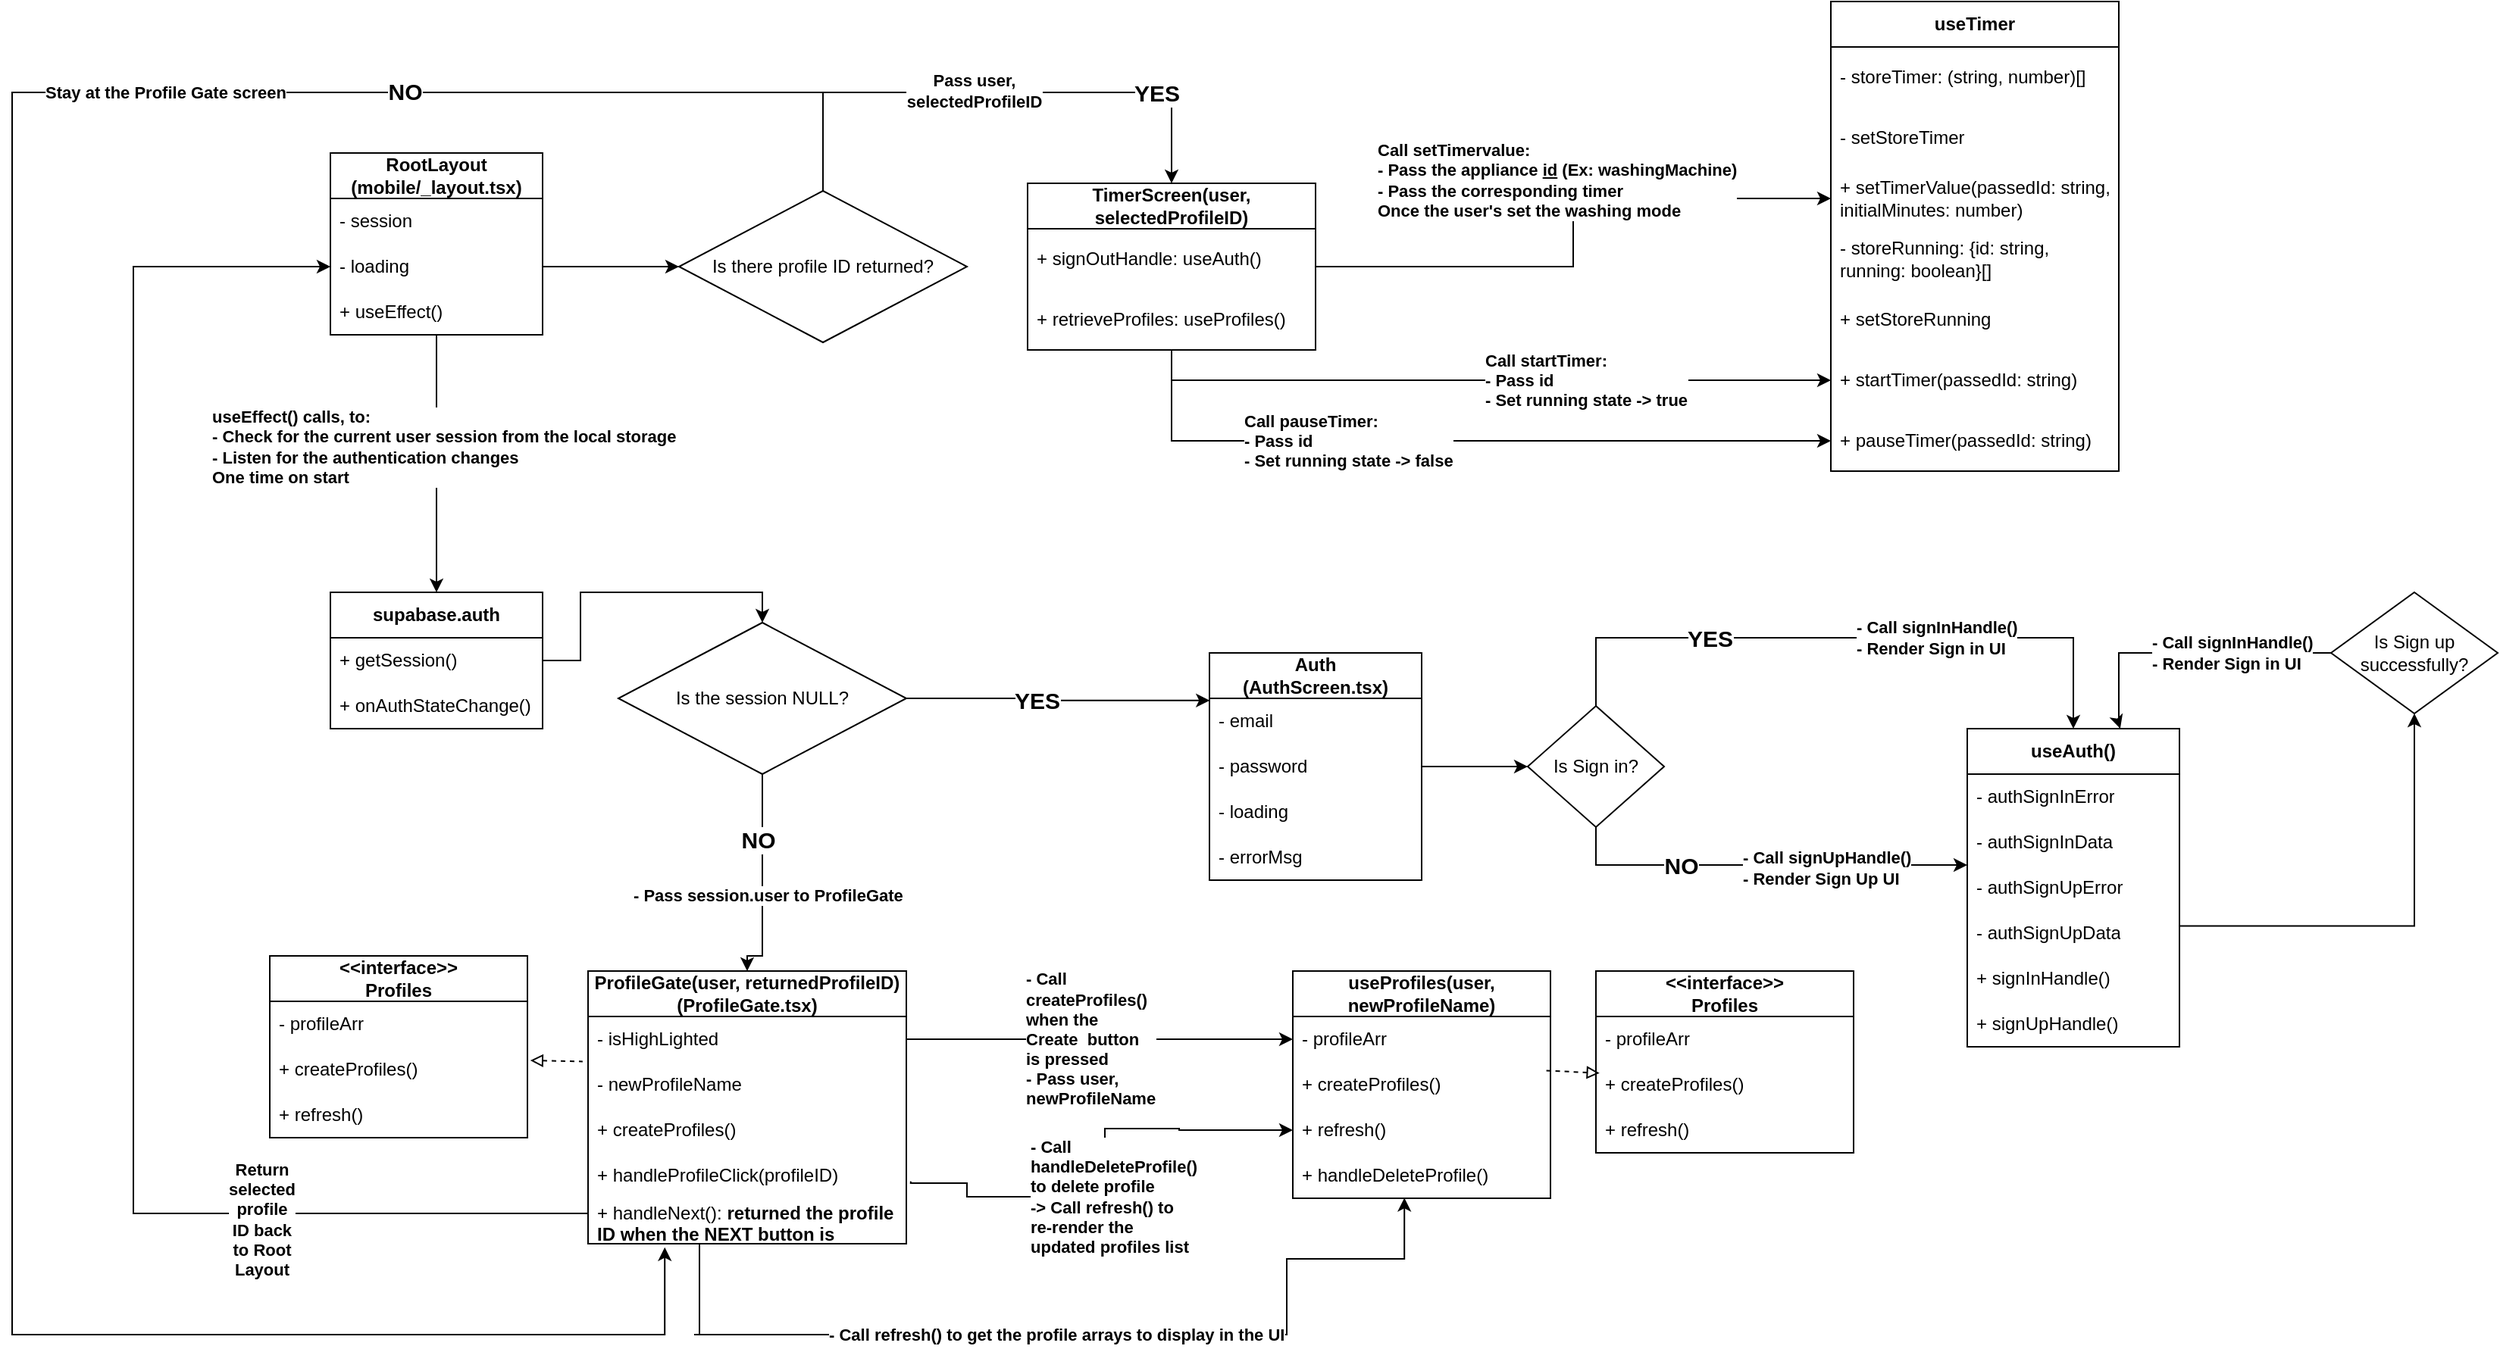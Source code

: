 <mxfile version="28.1.2" pages="2">
  <diagram name="UML Class Diagram" id="nFiH9V4HMwu1DOd0Ung1">
    <mxGraphModel dx="946" dy="662" grid="1" gridSize="10" guides="1" tooltips="1" connect="1" arrows="1" fold="1" page="1" pageScale="1" pageWidth="850" pageHeight="1100" math="0" shadow="0">
      <root>
        <mxCell id="0" />
        <mxCell id="1" parent="0" />
        <mxCell id="eudkxECieCfS1o3uUdhF-7" style="edgeStyle=orthogonalEdgeStyle;rounded=0;orthogonalLoop=1;jettySize=auto;html=1;" parent="1" source="5kL66GatBy4QELhhgdsX-1" target="eudkxECieCfS1o3uUdhF-3" edge="1">
          <mxGeometry relative="1" as="geometry" />
        </mxCell>
        <mxCell id="eudkxECieCfS1o3uUdhF-8" value="&lt;b&gt;useEffect() calls, to:&lt;/b&gt;&lt;div&gt;&lt;b&gt;- Check for the current user session from the local storage&lt;/b&gt;&lt;/div&gt;&lt;div&gt;&lt;b&gt;- Listen for the authentication changes&lt;/b&gt;&lt;/div&gt;&lt;div&gt;&lt;b&gt;One time on start&lt;/b&gt;&lt;/div&gt;" style="edgeLabel;html=1;align=left;verticalAlign=middle;resizable=0;points=[];" parent="eudkxECieCfS1o3uUdhF-7" vertex="1" connectable="0">
          <mxGeometry x="-0.126" y="-2" relative="1" as="geometry">
            <mxPoint x="-148" y="-1" as="offset" />
          </mxGeometry>
        </mxCell>
        <mxCell id="5kL66GatBy4QELhhgdsX-1" value="RootLayout&lt;div&gt;(mobile/_layout.tsx)&lt;/div&gt;" style="swimlane;fontStyle=1;childLayout=stackLayout;horizontal=1;startSize=30;horizontalStack=0;resizeParent=1;resizeParentMax=0;resizeLast=0;collapsible=1;marginBottom=0;whiteSpace=wrap;html=1;" parent="1" vertex="1">
          <mxGeometry x="270" y="160" width="140" height="120" as="geometry" />
        </mxCell>
        <mxCell id="5kL66GatBy4QELhhgdsX-2" value="- session" style="text;strokeColor=none;fillColor=none;align=left;verticalAlign=middle;spacingLeft=4;spacingRight=4;overflow=hidden;points=[[0,0.5],[1,0.5]];portConstraint=eastwest;rotatable=0;whiteSpace=wrap;html=1;" parent="5kL66GatBy4QELhhgdsX-1" vertex="1">
          <mxGeometry y="30" width="140" height="30" as="geometry" />
        </mxCell>
        <mxCell id="ZPwgUJczgAXjRSvhkvsr-1" value="- loading" style="text;strokeColor=none;fillColor=none;align=left;verticalAlign=middle;spacingLeft=4;spacingRight=4;overflow=hidden;points=[[0,0.5],[1,0.5]];portConstraint=eastwest;rotatable=0;whiteSpace=wrap;html=1;" parent="5kL66GatBy4QELhhgdsX-1" vertex="1">
          <mxGeometry y="60" width="140" height="30" as="geometry" />
        </mxCell>
        <mxCell id="eudkxECieCfS1o3uUdhF-9" value="+ useEffect()" style="text;strokeColor=none;fillColor=none;align=left;verticalAlign=middle;spacingLeft=4;spacingRight=4;overflow=hidden;points=[[0,0.5],[1,0.5]];portConstraint=eastwest;rotatable=0;whiteSpace=wrap;html=1;" parent="5kL66GatBy4QELhhgdsX-1" vertex="1">
          <mxGeometry y="90" width="140" height="30" as="geometry" />
        </mxCell>
        <mxCell id="ZPwgUJczgAXjRSvhkvsr-6" value="Auth&lt;div&gt;(AuthScreen.tsx)&lt;/div&gt;" style="swimlane;fontStyle=1;childLayout=stackLayout;horizontal=1;startSize=30;horizontalStack=0;resizeParent=1;resizeParentMax=0;resizeLast=0;collapsible=1;marginBottom=0;whiteSpace=wrap;html=1;" parent="1" vertex="1">
          <mxGeometry x="850" y="490" width="140" height="150" as="geometry" />
        </mxCell>
        <mxCell id="ZPwgUJczgAXjRSvhkvsr-7" value="- email" style="text;strokeColor=none;fillColor=none;align=left;verticalAlign=middle;spacingLeft=4;spacingRight=4;overflow=hidden;points=[[0,0.5],[1,0.5]];portConstraint=eastwest;rotatable=0;whiteSpace=wrap;html=1;" parent="ZPwgUJczgAXjRSvhkvsr-6" vertex="1">
          <mxGeometry y="30" width="140" height="30" as="geometry" />
        </mxCell>
        <mxCell id="ZPwgUJczgAXjRSvhkvsr-8" value="- password" style="text;strokeColor=none;fillColor=none;align=left;verticalAlign=middle;spacingLeft=4;spacingRight=4;overflow=hidden;points=[[0,0.5],[1,0.5]];portConstraint=eastwest;rotatable=0;whiteSpace=wrap;html=1;" parent="ZPwgUJczgAXjRSvhkvsr-6" vertex="1">
          <mxGeometry y="60" width="140" height="30" as="geometry" />
        </mxCell>
        <mxCell id="ZPwgUJczgAXjRSvhkvsr-9" value="- loading" style="text;strokeColor=none;fillColor=none;align=left;verticalAlign=middle;spacingLeft=4;spacingRight=4;overflow=hidden;points=[[0,0.5],[1,0.5]];portConstraint=eastwest;rotatable=0;whiteSpace=wrap;html=1;" parent="ZPwgUJczgAXjRSvhkvsr-6" vertex="1">
          <mxGeometry y="90" width="140" height="30" as="geometry" />
        </mxCell>
        <mxCell id="ZPwgUJczgAXjRSvhkvsr-13" value="- errorMsg" style="text;strokeColor=none;fillColor=none;align=left;verticalAlign=middle;spacingLeft=4;spacingRight=4;overflow=hidden;points=[[0,0.5],[1,0.5]];portConstraint=eastwest;rotatable=0;whiteSpace=wrap;html=1;" parent="ZPwgUJczgAXjRSvhkvsr-6" vertex="1">
          <mxGeometry y="120" width="140" height="30" as="geometry" />
        </mxCell>
        <mxCell id="eudkxECieCfS1o3uUdhF-11" style="edgeStyle=orthogonalEdgeStyle;rounded=0;orthogonalLoop=1;jettySize=auto;html=1;entryX=0.5;entryY=0;entryDx=0;entryDy=0;" parent="1" source="eudkxECieCfS1o3uUdhF-3" target="eudkxECieCfS1o3uUdhF-10" edge="1">
          <mxGeometry relative="1" as="geometry" />
        </mxCell>
        <mxCell id="eudkxECieCfS1o3uUdhF-3" value="supabase.auth" style="swimlane;fontStyle=1;childLayout=stackLayout;horizontal=1;startSize=30;horizontalStack=0;resizeParent=1;resizeParentMax=0;resizeLast=0;collapsible=1;marginBottom=0;whiteSpace=wrap;html=1;" parent="1" vertex="1">
          <mxGeometry x="270" y="450" width="140" height="90" as="geometry" />
        </mxCell>
        <mxCell id="eudkxECieCfS1o3uUdhF-4" value="+ getSession()" style="text;strokeColor=none;fillColor=none;align=left;verticalAlign=middle;spacingLeft=4;spacingRight=4;overflow=hidden;points=[[0,0.5],[1,0.5]];portConstraint=eastwest;rotatable=0;whiteSpace=wrap;html=1;" parent="eudkxECieCfS1o3uUdhF-3" vertex="1">
          <mxGeometry y="30" width="140" height="30" as="geometry" />
        </mxCell>
        <mxCell id="eudkxECieCfS1o3uUdhF-5" value="+ onAuthStateChange()" style="text;strokeColor=none;fillColor=none;align=left;verticalAlign=middle;spacingLeft=4;spacingRight=4;overflow=hidden;points=[[0,0.5],[1,0.5]];portConstraint=eastwest;rotatable=0;whiteSpace=wrap;html=1;" parent="eudkxECieCfS1o3uUdhF-3" vertex="1">
          <mxGeometry y="60" width="140" height="30" as="geometry" />
        </mxCell>
        <mxCell id="eudkxECieCfS1o3uUdhF-14" style="edgeStyle=orthogonalEdgeStyle;rounded=0;orthogonalLoop=1;jettySize=auto;html=1;entryX=0.5;entryY=0;entryDx=0;entryDy=0;" parent="1" source="eudkxECieCfS1o3uUdhF-10" target="eudkxECieCfS1o3uUdhF-45" edge="1">
          <mxGeometry relative="1" as="geometry">
            <mxPoint x="557.5" y="670" as="targetPoint" />
            <Array as="points">
              <mxPoint x="555" y="690" />
            </Array>
          </mxGeometry>
        </mxCell>
        <mxCell id="eudkxECieCfS1o3uUdhF-15" value="NO" style="edgeLabel;html=1;align=center;verticalAlign=middle;resizable=0;points=[];fontStyle=1;fontSize=15;" parent="eudkxECieCfS1o3uUdhF-14" vertex="1" connectable="0">
          <mxGeometry x="0.109" y="-5" relative="1" as="geometry">
            <mxPoint x="2" y="-35" as="offset" />
          </mxGeometry>
        </mxCell>
        <mxCell id="eudkxECieCfS1o3uUdhF-44" value="- Pass session.user to ProfileGate" style="edgeLabel;html=1;align=left;verticalAlign=middle;resizable=0;points=[];fontStyle=1" parent="eudkxECieCfS1o3uUdhF-14" vertex="1" connectable="0">
          <mxGeometry x="0.289" y="-1" relative="1" as="geometry">
            <mxPoint x="-86" y="-10" as="offset" />
          </mxGeometry>
        </mxCell>
        <mxCell id="eudkxECieCfS1o3uUdhF-10" value="Is the session NULL?" style="rhombus;whiteSpace=wrap;html=1;" parent="1" vertex="1">
          <mxGeometry x="460" y="470" width="190" height="100" as="geometry" />
        </mxCell>
        <mxCell id="eudkxECieCfS1o3uUdhF-12" style="edgeStyle=orthogonalEdgeStyle;rounded=0;orthogonalLoop=1;jettySize=auto;html=1;entryX=0.001;entryY=0.047;entryDx=0;entryDy=0;entryPerimeter=0;" parent="1" source="eudkxECieCfS1o3uUdhF-10" target="ZPwgUJczgAXjRSvhkvsr-7" edge="1">
          <mxGeometry relative="1" as="geometry">
            <Array as="points">
              <mxPoint x="750" y="520" />
              <mxPoint x="750" y="521" />
            </Array>
          </mxGeometry>
        </mxCell>
        <mxCell id="eudkxECieCfS1o3uUdhF-13" value="YES" style="edgeLabel;html=1;align=center;verticalAlign=middle;resizable=0;points=[];fontStyle=1;fontSize=15;" parent="eudkxECieCfS1o3uUdhF-12" vertex="1" connectable="0">
          <mxGeometry x="-0.149" y="-1" relative="1" as="geometry">
            <mxPoint as="offset" />
          </mxGeometry>
        </mxCell>
        <mxCell id="eudkxECieCfS1o3uUdhF-22" value="useAuth()" style="swimlane;fontStyle=1;childLayout=stackLayout;horizontal=1;startSize=30;horizontalStack=0;resizeParent=1;resizeParentMax=0;resizeLast=0;collapsible=1;marginBottom=0;whiteSpace=wrap;html=1;" parent="1" vertex="1">
          <mxGeometry x="1350" y="540" width="140" height="210" as="geometry" />
        </mxCell>
        <mxCell id="eudkxECieCfS1o3uUdhF-23" value="- authSignInError" style="text;strokeColor=none;fillColor=none;align=left;verticalAlign=middle;spacingLeft=4;spacingRight=4;overflow=hidden;points=[[0,0.5],[1,0.5]];portConstraint=eastwest;rotatable=0;whiteSpace=wrap;html=1;" parent="eudkxECieCfS1o3uUdhF-22" vertex="1">
          <mxGeometry y="30" width="140" height="30" as="geometry" />
        </mxCell>
        <mxCell id="eudkxECieCfS1o3uUdhF-24" value="- authSignInData" style="text;strokeColor=none;fillColor=none;align=left;verticalAlign=middle;spacingLeft=4;spacingRight=4;overflow=hidden;points=[[0,0.5],[1,0.5]];portConstraint=eastwest;rotatable=0;whiteSpace=wrap;html=1;" parent="eudkxECieCfS1o3uUdhF-22" vertex="1">
          <mxGeometry y="60" width="140" height="30" as="geometry" />
        </mxCell>
        <mxCell id="eudkxECieCfS1o3uUdhF-26" value="- authSignUpError" style="text;strokeColor=none;fillColor=none;align=left;verticalAlign=middle;spacingLeft=4;spacingRight=4;overflow=hidden;points=[[0,0.5],[1,0.5]];portConstraint=eastwest;rotatable=0;whiteSpace=wrap;html=1;" parent="eudkxECieCfS1o3uUdhF-22" vertex="1">
          <mxGeometry y="90" width="140" height="30" as="geometry" />
        </mxCell>
        <mxCell id="eudkxECieCfS1o3uUdhF-27" value="- authSignUpData" style="text;strokeColor=none;fillColor=none;align=left;verticalAlign=middle;spacingLeft=4;spacingRight=4;overflow=hidden;points=[[0,0.5],[1,0.5]];portConstraint=eastwest;rotatable=0;whiteSpace=wrap;html=1;" parent="eudkxECieCfS1o3uUdhF-22" vertex="1">
          <mxGeometry y="120" width="140" height="30" as="geometry" />
        </mxCell>
        <mxCell id="eudkxECieCfS1o3uUdhF-28" value="+ signInHandle()" style="text;strokeColor=none;fillColor=none;align=left;verticalAlign=middle;spacingLeft=4;spacingRight=4;overflow=hidden;points=[[0,0.5],[1,0.5]];portConstraint=eastwest;rotatable=0;whiteSpace=wrap;html=1;" parent="eudkxECieCfS1o3uUdhF-22" vertex="1">
          <mxGeometry y="150" width="140" height="30" as="geometry" />
        </mxCell>
        <mxCell id="eudkxECieCfS1o3uUdhF-29" value="+ signUpHandle()" style="text;strokeColor=none;fillColor=none;align=left;verticalAlign=middle;spacingLeft=4;spacingRight=4;overflow=hidden;points=[[0,0.5],[1,0.5]];portConstraint=eastwest;rotatable=0;whiteSpace=wrap;html=1;" parent="eudkxECieCfS1o3uUdhF-22" vertex="1">
          <mxGeometry y="180" width="140" height="30" as="geometry" />
        </mxCell>
        <mxCell id="eudkxECieCfS1o3uUdhF-32" style="edgeStyle=orthogonalEdgeStyle;rounded=0;orthogonalLoop=1;jettySize=auto;html=1;entryX=0.5;entryY=0;entryDx=0;entryDy=0;exitX=0.5;exitY=0;exitDx=0;exitDy=0;" parent="1" source="eudkxECieCfS1o3uUdhF-40" target="eudkxECieCfS1o3uUdhF-22" edge="1">
          <mxGeometry relative="1" as="geometry">
            <mxPoint x="1355" y="515" as="sourcePoint" />
            <Array as="points">
              <mxPoint x="1105" y="480" />
              <mxPoint x="1420" y="480" />
            </Array>
          </mxGeometry>
        </mxCell>
        <mxCell id="eudkxECieCfS1o3uUdhF-34" value="&lt;b&gt;&lt;font style=&quot;font-size: 15px;&quot;&gt;YES&lt;/font&gt;&lt;/b&gt;" style="edgeLabel;html=1;align=center;verticalAlign=middle;resizable=0;points=[];" parent="eudkxECieCfS1o3uUdhF-32" vertex="1" connectable="0">
          <mxGeometry x="-0.167" y="-4" relative="1" as="geometry">
            <mxPoint x="-55" y="-4" as="offset" />
          </mxGeometry>
        </mxCell>
        <mxCell id="eudkxECieCfS1o3uUdhF-38" value="&lt;b&gt;- Call signInHandle()&lt;/b&gt;&lt;div&gt;&lt;b&gt;- Render Sign in UI&lt;/b&gt;&lt;/div&gt;" style="edgeLabel;html=1;align=left;verticalAlign=middle;resizable=0;points=[];" parent="eudkxECieCfS1o3uUdhF-32" vertex="1" connectable="0">
          <mxGeometry x="0.61" y="3" relative="1" as="geometry">
            <mxPoint x="-123" y="3" as="offset" />
          </mxGeometry>
        </mxCell>
        <mxCell id="eudkxECieCfS1o3uUdhF-33" style="edgeStyle=orthogonalEdgeStyle;rounded=0;orthogonalLoop=1;jettySize=auto;html=1;exitX=0.5;exitY=1;exitDx=0;exitDy=0;" parent="1" source="eudkxECieCfS1o3uUdhF-40" edge="1">
          <mxGeometry relative="1" as="geometry">
            <mxPoint x="1355" y="615" as="sourcePoint" />
            <mxPoint x="1350" y="630" as="targetPoint" />
            <Array as="points">
              <mxPoint x="1105" y="630" />
              <mxPoint x="1350" y="630" />
            </Array>
          </mxGeometry>
        </mxCell>
        <mxCell id="eudkxECieCfS1o3uUdhF-37" value="NO" style="edgeLabel;html=1;align=center;verticalAlign=middle;resizable=0;points=[];fontSize=15;fontStyle=1" parent="eudkxECieCfS1o3uUdhF-33" vertex="1" connectable="0">
          <mxGeometry x="0.248" relative="1" as="geometry">
            <mxPoint x="-88" as="offset" />
          </mxGeometry>
        </mxCell>
        <mxCell id="eudkxECieCfS1o3uUdhF-41" value="- Call signUpHandle()&lt;div&gt;- Render Sign Up UI&lt;/div&gt;" style="edgeLabel;html=1;align=left;verticalAlign=middle;resizable=0;points=[];fontStyle=1" parent="eudkxECieCfS1o3uUdhF-33" vertex="1" connectable="0">
          <mxGeometry x="-0.015" y="-2" relative="1" as="geometry">
            <mxPoint x="-13" as="offset" />
          </mxGeometry>
        </mxCell>
        <mxCell id="eudkxECieCfS1o3uUdhF-31" style="edgeStyle=orthogonalEdgeStyle;rounded=0;orthogonalLoop=1;jettySize=auto;html=1;entryX=0;entryY=0.5;entryDx=0;entryDy=0;" parent="1" source="ZPwgUJczgAXjRSvhkvsr-8" target="eudkxECieCfS1o3uUdhF-40" edge="1">
          <mxGeometry relative="1" as="geometry">
            <mxPoint x="1060" y="565" as="targetPoint" />
          </mxGeometry>
        </mxCell>
        <mxCell id="eudkxECieCfS1o3uUdhF-40" value="Is Sign in?" style="rhombus;whiteSpace=wrap;html=1;" parent="1" vertex="1">
          <mxGeometry x="1060" y="525" width="90" height="80" as="geometry" />
        </mxCell>
        <mxCell id="wUyEcWMNaGtnZdbMQFyq-1" style="edgeStyle=orthogonalEdgeStyle;rounded=0;orthogonalLoop=1;jettySize=auto;html=1;entryX=0;entryY=0.5;entryDx=0;entryDy=0;" parent="1" source="eudkxECieCfS1o3uUdhF-45" target="ZPwgUJczgAXjRSvhkvsr-1" edge="1">
          <mxGeometry relative="1" as="geometry">
            <Array as="points">
              <mxPoint x="520" y="860" />
              <mxPoint x="140" y="860" />
              <mxPoint x="140" y="235" />
            </Array>
          </mxGeometry>
        </mxCell>
        <mxCell id="wUyEcWMNaGtnZdbMQFyq-2" value="&lt;b&gt;Return selected profile ID back to Root Layout&lt;/b&gt;" style="edgeLabel;html=1;align=center;verticalAlign=middle;resizable=0;points=[];whiteSpace=wrap;" parent="wUyEcWMNaGtnZdbMQFyq-1" vertex="1" connectable="0">
          <mxGeometry x="-0.591" y="4" relative="1" as="geometry">
            <mxPoint as="offset" />
          </mxGeometry>
        </mxCell>
        <mxCell id="eudkxECieCfS1o3uUdhF-45" value="ProfileGate(user, returnedProfileID)&lt;div&gt;(ProfileGate.tsx)&lt;/div&gt;" style="swimlane;fontStyle=1;childLayout=stackLayout;horizontal=1;startSize=30;horizontalStack=0;resizeParent=1;resizeParentMax=0;resizeLast=0;collapsible=1;marginBottom=0;whiteSpace=wrap;html=1;" parent="1" vertex="1">
          <mxGeometry x="440" y="700" width="210" height="180" as="geometry" />
        </mxCell>
        <mxCell id="eudkxECieCfS1o3uUdhF-46" value="- isHighLighted" style="text;strokeColor=none;fillColor=none;align=left;verticalAlign=middle;spacingLeft=4;spacingRight=4;overflow=hidden;points=[[0,0.5],[1,0.5]];portConstraint=eastwest;rotatable=0;whiteSpace=wrap;html=1;" parent="eudkxECieCfS1o3uUdhF-45" vertex="1">
          <mxGeometry y="30" width="210" height="30" as="geometry" />
        </mxCell>
        <mxCell id="eudkxECieCfS1o3uUdhF-47" value="- newProfileName" style="text;strokeColor=none;fillColor=none;align=left;verticalAlign=middle;spacingLeft=4;spacingRight=4;overflow=hidden;points=[[0,0.5],[1,0.5]];portConstraint=eastwest;rotatable=0;whiteSpace=wrap;html=1;" parent="eudkxECieCfS1o3uUdhF-45" vertex="1">
          <mxGeometry y="60" width="210" height="30" as="geometry" />
        </mxCell>
        <mxCell id="eudkxECieCfS1o3uUdhF-48" value="+ createProfiles()" style="text;strokeColor=none;fillColor=none;align=left;verticalAlign=middle;spacingLeft=4;spacingRight=4;overflow=hidden;points=[[0,0.5],[1,0.5]];portConstraint=eastwest;rotatable=0;whiteSpace=wrap;html=1;" parent="eudkxECieCfS1o3uUdhF-45" vertex="1">
          <mxGeometry y="90" width="210" height="30" as="geometry" />
        </mxCell>
        <mxCell id="wUyEcWMNaGtnZdbMQFyq-3" value="+ handleProfileClick(profileID)" style="text;strokeColor=none;fillColor=none;align=left;verticalAlign=middle;spacingLeft=4;spacingRight=4;overflow=hidden;points=[[0,0.5],[1,0.5]];portConstraint=eastwest;rotatable=0;html=1;" parent="eudkxECieCfS1o3uUdhF-45" vertex="1">
          <mxGeometry y="120" width="210" height="30" as="geometry" />
        </mxCell>
        <mxCell id="wUyEcWMNaGtnZdbMQFyq-6" value="+ handleNext(): &lt;b&gt;returned the profile ID when the NEXT button is pressed&lt;/b&gt;" style="text;strokeColor=none;fillColor=none;align=left;verticalAlign=middle;spacingLeft=4;spacingRight=4;overflow=hidden;points=[[0,0.5],[1,0.5]];portConstraint=eastwest;rotatable=0;whiteSpace=wrap;html=1;" parent="eudkxECieCfS1o3uUdhF-45" vertex="1">
          <mxGeometry y="150" width="210" height="30" as="geometry" />
        </mxCell>
        <mxCell id="eudkxECieCfS1o3uUdhF-49" value="useProfiles(user, newProfileName)" style="swimlane;fontStyle=1;childLayout=stackLayout;horizontal=1;startSize=30;horizontalStack=0;resizeParent=1;resizeParentMax=0;resizeLast=0;collapsible=1;marginBottom=0;whiteSpace=wrap;html=1;" parent="1" vertex="1">
          <mxGeometry x="905" y="700" width="170" height="150" as="geometry" />
        </mxCell>
        <mxCell id="bB4E4RR8OdKU1POEHprP-2" value="- profileArr" style="text;strokeColor=none;fillColor=none;align=left;verticalAlign=middle;spacingLeft=4;spacingRight=4;overflow=hidden;points=[[0,0.5],[1,0.5]];portConstraint=eastwest;rotatable=0;whiteSpace=wrap;html=1;" parent="eudkxECieCfS1o3uUdhF-49" vertex="1">
          <mxGeometry y="30" width="170" height="30" as="geometry" />
        </mxCell>
        <mxCell id="eudkxECieCfS1o3uUdhF-52" value="+ createProfiles()" style="text;strokeColor=none;fillColor=none;align=left;verticalAlign=middle;spacingLeft=4;spacingRight=4;overflow=hidden;points=[[0,0.5],[1,0.5]];portConstraint=eastwest;rotatable=0;whiteSpace=wrap;html=1;" parent="eudkxECieCfS1o3uUdhF-49" vertex="1">
          <mxGeometry y="60" width="170" height="30" as="geometry" />
        </mxCell>
        <mxCell id="bB4E4RR8OdKU1POEHprP-8" value="+ refresh()" style="text;strokeColor=none;fillColor=none;align=left;verticalAlign=middle;spacingLeft=4;spacingRight=4;overflow=hidden;points=[[0,0.5],[1,0.5]];portConstraint=eastwest;rotatable=0;whiteSpace=wrap;html=1;" parent="eudkxECieCfS1o3uUdhF-49" vertex="1">
          <mxGeometry y="90" width="170" height="30" as="geometry" />
        </mxCell>
        <mxCell id="bB4E4RR8OdKU1POEHprP-27" value="+ handleDeleteProfile()" style="text;strokeColor=none;fillColor=none;align=left;verticalAlign=middle;spacingLeft=4;spacingRight=4;overflow=hidden;points=[[0,0.5],[1,0.5]];portConstraint=eastwest;rotatable=0;whiteSpace=wrap;" parent="eudkxECieCfS1o3uUdhF-49" vertex="1">
          <mxGeometry y="120" width="170" height="30" as="geometry" />
        </mxCell>
        <mxCell id="eudkxECieCfS1o3uUdhF-53" style="edgeStyle=orthogonalEdgeStyle;rounded=0;orthogonalLoop=1;jettySize=auto;html=1;entryX=0;entryY=0.5;entryDx=0;entryDy=0;" parent="1" source="eudkxECieCfS1o3uUdhF-46" target="bB4E4RR8OdKU1POEHprP-2" edge="1">
          <mxGeometry relative="1" as="geometry">
            <mxPoint x="810" y="745" as="targetPoint" />
          </mxGeometry>
        </mxCell>
        <mxCell id="eudkxECieCfS1o3uUdhF-54" value="&lt;b&gt;- Call createProfiles() when the Create&amp;nbsp; button is pressed&lt;/b&gt;&lt;div&gt;&lt;div&gt;&lt;b&gt;- P&lt;/b&gt;&lt;b style=&quot;background-color: light-dark(#ffffff, var(--ge-dark-color, #121212)); color: light-dark(rgb(0, 0, 0), rgb(255, 255, 255));&quot;&gt;ass user, newProfileName&lt;/b&gt;&lt;/div&gt;&lt;/div&gt;" style="edgeLabel;html=1;align=left;verticalAlign=middle;resizable=0;points=[];whiteSpace=wrap;" parent="eudkxECieCfS1o3uUdhF-53" vertex="1" connectable="0">
          <mxGeometry x="-0.073" y="2" relative="1" as="geometry">
            <mxPoint x="-41" y="2" as="offset" />
          </mxGeometry>
        </mxCell>
        <mxCell id="eudkxECieCfS1o3uUdhF-63" style="edgeStyle=orthogonalEdgeStyle;rounded=0;orthogonalLoop=1;jettySize=auto;html=1;entryX=0.721;entryY=0;entryDx=0;entryDy=0;entryPerimeter=0;exitX=0;exitY=0.5;exitDx=0;exitDy=0;" parent="1" source="eudkxECieCfS1o3uUdhF-60" target="eudkxECieCfS1o3uUdhF-22" edge="1">
          <mxGeometry relative="1" as="geometry">
            <mxPoint x="1560" y="360" as="targetPoint" />
            <Array as="points">
              <mxPoint x="1450" y="490" />
              <mxPoint x="1450" y="537" />
              <mxPoint x="1451" y="537" />
            </Array>
          </mxGeometry>
        </mxCell>
        <mxCell id="eudkxECieCfS1o3uUdhF-60" value="Is Sign up successfully?" style="rhombus;whiteSpace=wrap;html=1;" parent="1" vertex="1">
          <mxGeometry x="1590" y="450" width="110" height="80" as="geometry" />
        </mxCell>
        <mxCell id="eudkxECieCfS1o3uUdhF-61" style="edgeStyle=orthogonalEdgeStyle;rounded=0;orthogonalLoop=1;jettySize=auto;html=1;exitX=1.001;exitY=0.34;exitDx=0;exitDy=0;exitPerimeter=0;" parent="1" source="eudkxECieCfS1o3uUdhF-27" target="eudkxECieCfS1o3uUdhF-60" edge="1">
          <mxGeometry relative="1" as="geometry">
            <mxPoint x="1550" y="610" as="targetPoint" />
            <Array as="points" />
          </mxGeometry>
        </mxCell>
        <mxCell id="eudkxECieCfS1o3uUdhF-65" value="&lt;b&gt;- Call signInHandle()&lt;/b&gt;&lt;div&gt;&lt;b&gt;- Render Sign in UI&lt;/b&gt;&lt;/div&gt;" style="edgeLabel;html=1;align=left;verticalAlign=middle;resizable=0;points=[];textShadow=0;" parent="1" vertex="1" connectable="0">
          <mxGeometry x="1470" y="490" as="geometry" />
        </mxCell>
        <mxCell id="bB4E4RR8OdKU1POEHprP-11" style="edgeStyle=orthogonalEdgeStyle;rounded=0;orthogonalLoop=1;jettySize=auto;html=1;entryX=0.433;entryY=0.991;entryDx=0;entryDy=0;entryPerimeter=0;exitX=0.35;exitY=0.988;exitDx=0;exitDy=0;exitPerimeter=0;" parent="1" source="wUyEcWMNaGtnZdbMQFyq-6" target="bB4E4RR8OdKU1POEHprP-27" edge="1">
          <mxGeometry relative="1" as="geometry">
            <mxPoint x="920" y="890" as="targetPoint" />
            <Array as="points">
              <mxPoint x="510" y="940" />
              <mxPoint x="901" y="940" />
              <mxPoint x="901" y="890" />
              <mxPoint x="904" y="890" />
            </Array>
            <mxPoint x="510" y="920" as="sourcePoint" />
          </mxGeometry>
        </mxCell>
        <mxCell id="bB4E4RR8OdKU1POEHprP-12" value="&lt;b&gt;- Call refresh() to get the profile arrays to display in the UI&lt;/b&gt;" style="edgeLabel;html=1;align=left;verticalAlign=middle;resizable=0;points=[];" parent="bB4E4RR8OdKU1POEHprP-11" vertex="1" connectable="0">
          <mxGeometry x="-0.035" relative="1" as="geometry">
            <mxPoint x="-150" as="offset" />
          </mxGeometry>
        </mxCell>
        <mxCell id="bB4E4RR8OdKU1POEHprP-14" value="&amp;lt;&amp;lt;interface&amp;gt;&amp;gt;&lt;div&gt;Profiles&lt;/div&gt;" style="swimlane;fontStyle=1;childLayout=stackLayout;horizontal=1;startSize=30;horizontalStack=0;resizeParent=1;resizeParentMax=0;resizeLast=0;collapsible=1;marginBottom=0;whiteSpace=wrap;html=1;" parent="1" vertex="1">
          <mxGeometry x="1105" y="700" width="170" height="120" as="geometry" />
        </mxCell>
        <mxCell id="bB4E4RR8OdKU1POEHprP-15" value="- profileArr" style="text;strokeColor=none;fillColor=none;align=left;verticalAlign=middle;spacingLeft=4;spacingRight=4;overflow=hidden;points=[[0,0.5],[1,0.5]];portConstraint=eastwest;rotatable=0;whiteSpace=wrap;html=1;" parent="bB4E4RR8OdKU1POEHprP-14" vertex="1">
          <mxGeometry y="30" width="170" height="30" as="geometry" />
        </mxCell>
        <mxCell id="bB4E4RR8OdKU1POEHprP-16" value="+ createProfiles()" style="text;strokeColor=none;fillColor=none;align=left;verticalAlign=middle;spacingLeft=4;spacingRight=4;overflow=hidden;points=[[0,0.5],[1,0.5]];portConstraint=eastwest;rotatable=0;whiteSpace=wrap;html=1;" parent="bB4E4RR8OdKU1POEHprP-14" vertex="1">
          <mxGeometry y="60" width="170" height="30" as="geometry" />
        </mxCell>
        <mxCell id="bB4E4RR8OdKU1POEHprP-17" value="+ refresh()" style="text;strokeColor=none;fillColor=none;align=left;verticalAlign=middle;spacingLeft=4;spacingRight=4;overflow=hidden;points=[[0,0.5],[1,0.5]];portConstraint=eastwest;rotatable=0;whiteSpace=wrap;html=1;" parent="bB4E4RR8OdKU1POEHprP-14" vertex="1">
          <mxGeometry y="90" width="170" height="30" as="geometry" />
        </mxCell>
        <mxCell id="bB4E4RR8OdKU1POEHprP-19" value="&amp;lt;&amp;lt;interface&amp;gt;&amp;gt;&lt;div&gt;Profiles&lt;/div&gt;" style="swimlane;fontStyle=1;childLayout=stackLayout;horizontal=1;startSize=30;horizontalStack=0;resizeParent=1;resizeParentMax=0;resizeLast=0;collapsible=1;marginBottom=0;whiteSpace=wrap;html=1;" parent="1" vertex="1">
          <mxGeometry x="230" y="690" width="170" height="120" as="geometry" />
        </mxCell>
        <mxCell id="bB4E4RR8OdKU1POEHprP-20" value="- profileArr" style="text;strokeColor=none;fillColor=none;align=left;verticalAlign=middle;spacingLeft=4;spacingRight=4;overflow=hidden;points=[[0,0.5],[1,0.5]];portConstraint=eastwest;rotatable=0;whiteSpace=wrap;html=1;" parent="bB4E4RR8OdKU1POEHprP-19" vertex="1">
          <mxGeometry y="30" width="170" height="30" as="geometry" />
        </mxCell>
        <mxCell id="bB4E4RR8OdKU1POEHprP-21" value="+ createProfiles()" style="text;strokeColor=none;fillColor=none;align=left;verticalAlign=middle;spacingLeft=4;spacingRight=4;overflow=hidden;points=[[0,0.5],[1,0.5]];portConstraint=eastwest;rotatable=0;whiteSpace=wrap;html=1;" parent="bB4E4RR8OdKU1POEHprP-19" vertex="1">
          <mxGeometry y="60" width="170" height="30" as="geometry" />
        </mxCell>
        <mxCell id="bB4E4RR8OdKU1POEHprP-22" value="+ refresh()" style="text;strokeColor=none;fillColor=none;align=left;verticalAlign=middle;spacingLeft=4;spacingRight=4;overflow=hidden;points=[[0,0.5],[1,0.5]];portConstraint=eastwest;rotatable=0;whiteSpace=wrap;html=1;" parent="bB4E4RR8OdKU1POEHprP-19" vertex="1">
          <mxGeometry y="90" width="170" height="30" as="geometry" />
        </mxCell>
        <mxCell id="bB4E4RR8OdKU1POEHprP-25" value="" style="endArrow=none;dashed=1;html=1;rounded=0;startArrow=block;startFill=0;exitX=1.011;exitY=0.301;exitDx=0;exitDy=0;exitPerimeter=0;entryX=-0.017;entryY=0.99;entryDx=0;entryDy=0;entryPerimeter=0;" parent="1" source="bB4E4RR8OdKU1POEHprP-21" target="eudkxECieCfS1o3uUdhF-46" edge="1">
          <mxGeometry width="50" height="50" relative="1" as="geometry">
            <mxPoint x="440" y="800" as="sourcePoint" />
            <mxPoint x="490" y="750" as="targetPoint" />
          </mxGeometry>
        </mxCell>
        <mxCell id="bB4E4RR8OdKU1POEHprP-26" value="" style="endArrow=none;dashed=1;html=1;rounded=0;startArrow=block;startFill=0;exitX=0.014;exitY=0.246;exitDx=0;exitDy=0;exitPerimeter=0;entryX=0.977;entryY=0.189;entryDx=0;entryDy=0;entryPerimeter=0;" parent="1" source="bB4E4RR8OdKU1POEHprP-16" target="eudkxECieCfS1o3uUdhF-52" edge="1">
          <mxGeometry width="50" height="50" relative="1" as="geometry">
            <mxPoint x="940" y="900" as="sourcePoint" />
            <mxPoint x="1021" y="901" as="targetPoint" />
          </mxGeometry>
        </mxCell>
        <mxCell id="bB4E4RR8OdKU1POEHprP-28" style="edgeStyle=orthogonalEdgeStyle;rounded=0;orthogonalLoop=1;jettySize=auto;html=1;entryX=0;entryY=0.5;entryDx=0;entryDy=0;exitX=1.014;exitY=0.627;exitDx=0;exitDy=0;exitPerimeter=0;" parent="1" source="wUyEcWMNaGtnZdbMQFyq-3" target="bB4E4RR8OdKU1POEHprP-8" edge="1">
          <mxGeometry relative="1" as="geometry">
            <Array as="points">
              <mxPoint x="653" y="840" />
              <mxPoint x="690" y="840" />
              <mxPoint x="690" y="849" />
              <mxPoint x="781" y="849" />
              <mxPoint x="781" y="804" />
              <mxPoint x="830" y="804" />
            </Array>
            <mxPoint x="640" y="835" as="sourcePoint" />
            <mxPoint x="821.21" y="804.07" as="targetPoint" />
          </mxGeometry>
        </mxCell>
        <mxCell id="bB4E4RR8OdKU1POEHprP-29" value="- Call handleDeleteProfile() to delete profile&lt;div&gt;-&amp;gt; Call refresh() to re-render the updated profiles list&lt;/div&gt;" style="edgeLabel;html=1;align=left;verticalAlign=middle;resizable=0;points=[];fontStyle=1;whiteSpace=wrap;" parent="bB4E4RR8OdKU1POEHprP-28" vertex="1" connectable="0">
          <mxGeometry x="-0.495" y="-1" relative="1" as="geometry">
            <mxPoint x="9" y="-1" as="offset" />
          </mxGeometry>
        </mxCell>
        <mxCell id="wUyEcWMNaGtnZdbMQFyq-14" style="edgeStyle=orthogonalEdgeStyle;rounded=0;orthogonalLoop=1;jettySize=auto;html=1;entryX=0.5;entryY=0;entryDx=0;entryDy=0;" parent="1" source="wUyEcWMNaGtnZdbMQFyq-8" target="wUyEcWMNaGtnZdbMQFyq-10" edge="1">
          <mxGeometry relative="1" as="geometry">
            <Array as="points">
              <mxPoint x="595" y="120" />
              <mxPoint x="825" y="120" />
            </Array>
          </mxGeometry>
        </mxCell>
        <mxCell id="wUyEcWMNaGtnZdbMQFyq-16" value="YES" style="edgeLabel;html=1;align=center;verticalAlign=middle;resizable=0;points=[];fontStyle=1;fontSize=15;" parent="wUyEcWMNaGtnZdbMQFyq-14" vertex="1" connectable="0">
          <mxGeometry x="0.28" y="-2" relative="1" as="geometry">
            <mxPoint x="58" y="-2" as="offset" />
          </mxGeometry>
        </mxCell>
        <mxCell id="FJnJVzPvDunZ26d_qGg5-1" value="&lt;b&gt;Pass user, selectedProfileID&lt;/b&gt;" style="edgeLabel;html=1;align=center;verticalAlign=middle;resizable=0;points=[];whiteSpace=wrap;" parent="wUyEcWMNaGtnZdbMQFyq-14" vertex="1" connectable="0">
          <mxGeometry x="-0.227" y="1" relative="1" as="geometry">
            <mxPoint x="28" as="offset" />
          </mxGeometry>
        </mxCell>
        <mxCell id="wUyEcWMNaGtnZdbMQFyq-17" style="edgeStyle=orthogonalEdgeStyle;rounded=0;orthogonalLoop=1;jettySize=auto;html=1;entryX=0.241;entryY=1.078;entryDx=0;entryDy=0;entryPerimeter=0;" parent="1" source="wUyEcWMNaGtnZdbMQFyq-8" target="wUyEcWMNaGtnZdbMQFyq-6" edge="1">
          <mxGeometry relative="1" as="geometry">
            <mxPoint x="320" y="960" as="targetPoint" />
            <Array as="points">
              <mxPoint x="595" y="120" />
              <mxPoint x="60" y="120" />
              <mxPoint x="60" y="940" />
              <mxPoint x="491" y="940" />
            </Array>
          </mxGeometry>
        </mxCell>
        <mxCell id="wUyEcWMNaGtnZdbMQFyq-19" value="NO" style="edgeLabel;html=1;align=center;verticalAlign=middle;resizable=0;points=[];fontStyle=1;fontSize=15;" parent="wUyEcWMNaGtnZdbMQFyq-17" vertex="1" connectable="0">
          <mxGeometry x="-0.642" y="-1" relative="1" as="geometry">
            <mxPoint as="offset" />
          </mxGeometry>
        </mxCell>
        <mxCell id="wUyEcWMNaGtnZdbMQFyq-21" value="Stay at the Profile Gate screen" style="edgeLabel;html=1;align=center;verticalAlign=middle;resizable=0;points=[];fontStyle=1" parent="wUyEcWMNaGtnZdbMQFyq-17" vertex="1" connectable="0">
          <mxGeometry x="-0.467" y="-1" relative="1" as="geometry">
            <mxPoint x="9" y="1" as="offset" />
          </mxGeometry>
        </mxCell>
        <mxCell id="wUyEcWMNaGtnZdbMQFyq-8" value="Is there profile ID returned?" style="rhombus;whiteSpace=wrap;html=1;" parent="1" vertex="1">
          <mxGeometry x="500" y="185" width="190" height="100" as="geometry" />
        </mxCell>
        <mxCell id="wUyEcWMNaGtnZdbMQFyq-9" style="edgeStyle=orthogonalEdgeStyle;rounded=0;orthogonalLoop=1;jettySize=auto;html=1;entryX=0;entryY=0.5;entryDx=0;entryDy=0;" parent="1" source="ZPwgUJczgAXjRSvhkvsr-1" target="wUyEcWMNaGtnZdbMQFyq-8" edge="1">
          <mxGeometry relative="1" as="geometry" />
        </mxCell>
        <mxCell id="NIReu3Y0dkQ5EUy_CxB0-7" style="edgeStyle=orthogonalEdgeStyle;rounded=0;orthogonalLoop=1;jettySize=auto;html=1;entryX=0;entryY=0.5;entryDx=0;entryDy=0;" parent="1" source="wUyEcWMNaGtnZdbMQFyq-10" target="NIReu3Y0dkQ5EUy_CxB0-5" edge="1">
          <mxGeometry relative="1" as="geometry" />
        </mxCell>
        <mxCell id="NIReu3Y0dkQ5EUy_CxB0-8" value="&lt;b&gt;Call setTimervalue:&lt;/b&gt;&lt;div&gt;&lt;b&gt;- Pass the appliance &lt;u&gt;id&lt;/u&gt; (Ex: washingMachine)&lt;/b&gt;&lt;/div&gt;&lt;div&gt;&lt;b&gt;- Pass the corresponding timer&lt;u&gt;&lt;br&gt;&lt;/u&gt;&lt;/b&gt;&lt;/div&gt;&lt;div&gt;&lt;b&gt;Once the user&#39;s set the washing mode&lt;/b&gt;&lt;/div&gt;" style="edgeLabel;html=1;align=left;verticalAlign=middle;resizable=0;points=[];" parent="NIReu3Y0dkQ5EUy_CxB0-7" vertex="1" connectable="0">
          <mxGeometry x="0.09" y="3" relative="1" as="geometry">
            <mxPoint x="-128" y="-17" as="offset" />
          </mxGeometry>
        </mxCell>
        <mxCell id="wUyEcWMNaGtnZdbMQFyq-10" value="TimerScreen(user, selectedProfileID)" style="swimlane;fontStyle=1;childLayout=stackLayout;horizontal=1;startSize=30;horizontalStack=0;resizeParent=1;resizeParentMax=0;resizeLast=0;collapsible=1;marginBottom=0;whiteSpace=wrap;html=1;" parent="1" vertex="1">
          <mxGeometry x="730" y="180" width="190" height="110" as="geometry" />
        </mxCell>
        <mxCell id="wUyEcWMNaGtnZdbMQFyq-12" value="+ signOutHandle: useAuth()" style="text;strokeColor=none;fillColor=none;align=left;verticalAlign=middle;spacingLeft=4;spacingRight=4;overflow=hidden;points=[[0,0.5],[1,0.5]];portConstraint=eastwest;rotatable=0;whiteSpace=wrap;html=1;" parent="wUyEcWMNaGtnZdbMQFyq-10" vertex="1">
          <mxGeometry y="30" width="190" height="40" as="geometry" />
        </mxCell>
        <mxCell id="FJnJVzPvDunZ26d_qGg5-2" value="&lt;div&gt;+ retrieveProfiles: useProfiles()&lt;/div&gt;" style="text;strokeColor=none;fillColor=none;align=left;verticalAlign=middle;spacingLeft=4;spacingRight=4;overflow=hidden;points=[[0,0.5],[1,0.5]];portConstraint=eastwest;rotatable=0;whiteSpace=wrap;html=1;" parent="wUyEcWMNaGtnZdbMQFyq-10" vertex="1">
          <mxGeometry y="70" width="190" height="40" as="geometry" />
        </mxCell>
        <mxCell id="NIReu3Y0dkQ5EUy_CxB0-1" value="useTimer" style="swimlane;fontStyle=1;childLayout=stackLayout;horizontal=1;startSize=30;horizontalStack=0;resizeParent=1;resizeParentMax=0;resizeLast=0;collapsible=1;marginBottom=0;whiteSpace=wrap;html=1;" parent="1" vertex="1">
          <mxGeometry x="1260" y="60" width="190" height="310" as="geometry" />
        </mxCell>
        <mxCell id="NIReu3Y0dkQ5EUy_CxB0-3" value="&lt;div&gt;- storeTimer: (string, number)[]&lt;/div&gt;" style="text;strokeColor=none;fillColor=none;align=left;verticalAlign=middle;spacingLeft=4;spacingRight=4;overflow=hidden;points=[[0,0.5],[1,0.5]];portConstraint=eastwest;rotatable=0;whiteSpace=wrap;html=1;" parent="NIReu3Y0dkQ5EUy_CxB0-1" vertex="1">
          <mxGeometry y="30" width="190" height="40" as="geometry" />
        </mxCell>
        <mxCell id="NIReu3Y0dkQ5EUy_CxB0-4" value="&lt;div&gt;- setStoreTimer&lt;/div&gt;" style="text;strokeColor=none;fillColor=none;align=left;verticalAlign=middle;spacingLeft=4;spacingRight=4;overflow=hidden;points=[[0,0.5],[1,0.5]];portConstraint=eastwest;rotatable=0;whiteSpace=wrap;html=1;" parent="NIReu3Y0dkQ5EUy_CxB0-1" vertex="1">
          <mxGeometry y="70" width="190" height="40" as="geometry" />
        </mxCell>
        <mxCell id="NIReu3Y0dkQ5EUy_CxB0-5" value="+ setTimerValue(passedId: string, initialMinutes: number)" style="text;strokeColor=none;fillColor=none;align=left;verticalAlign=middle;spacingLeft=4;spacingRight=4;overflow=hidden;points=[[0,0.5],[1,0.5]];portConstraint=eastwest;rotatable=0;whiteSpace=wrap;html=1;" parent="NIReu3Y0dkQ5EUy_CxB0-1" vertex="1">
          <mxGeometry y="110" width="190" height="40" as="geometry" />
        </mxCell>
        <mxCell id="xv-tfB5WSJbxhXBBlvx4-1" value="- storeRunning: {id: string, running: boolean}[]" style="text;strokeColor=none;fillColor=none;align=left;verticalAlign=middle;spacingLeft=4;spacingRight=4;overflow=hidden;points=[[0,0.5],[1,0.5]];portConstraint=eastwest;rotatable=0;whiteSpace=wrap;html=1;" vertex="1" parent="NIReu3Y0dkQ5EUy_CxB0-1">
          <mxGeometry y="150" width="190" height="40" as="geometry" />
        </mxCell>
        <mxCell id="xv-tfB5WSJbxhXBBlvx4-2" value="+ setStoreRunning" style="text;strokeColor=none;fillColor=none;align=left;verticalAlign=middle;spacingLeft=4;spacingRight=4;overflow=hidden;points=[[0,0.5],[1,0.5]];portConstraint=eastwest;rotatable=0;whiteSpace=wrap;html=1;" vertex="1" parent="NIReu3Y0dkQ5EUy_CxB0-1">
          <mxGeometry y="190" width="190" height="40" as="geometry" />
        </mxCell>
        <mxCell id="xv-tfB5WSJbxhXBBlvx4-7" value="+ startTimer(passedId: string)" style="text;strokeColor=none;fillColor=none;align=left;verticalAlign=middle;spacingLeft=4;spacingRight=4;overflow=hidden;points=[[0,0.5],[1,0.5]];portConstraint=eastwest;rotatable=0;whiteSpace=wrap;html=1;" vertex="1" parent="NIReu3Y0dkQ5EUy_CxB0-1">
          <mxGeometry y="230" width="190" height="40" as="geometry" />
        </mxCell>
        <mxCell id="xv-tfB5WSJbxhXBBlvx4-8" value="+ pauseTimer(passedId: string)" style="text;strokeColor=none;fillColor=none;align=left;verticalAlign=middle;spacingLeft=4;spacingRight=4;overflow=hidden;points=[[0,0.5],[1,0.5]];portConstraint=eastwest;rotatable=0;whiteSpace=wrap;html=1;" vertex="1" parent="NIReu3Y0dkQ5EUy_CxB0-1">
          <mxGeometry y="270" width="190" height="40" as="geometry" />
        </mxCell>
        <mxCell id="xv-tfB5WSJbxhXBBlvx4-9" style="edgeStyle=orthogonalEdgeStyle;rounded=0;orthogonalLoop=1;jettySize=auto;html=1;entryX=0;entryY=0.5;entryDx=0;entryDy=0;" edge="1" parent="1" source="FJnJVzPvDunZ26d_qGg5-2" target="xv-tfB5WSJbxhXBBlvx4-7">
          <mxGeometry relative="1" as="geometry">
            <Array as="points">
              <mxPoint x="825" y="310" />
              <mxPoint x="1250" y="310" />
            </Array>
          </mxGeometry>
        </mxCell>
        <mxCell id="xv-tfB5WSJbxhXBBlvx4-11" value="Call startTimer:&lt;div&gt;- Pass id&lt;/div&gt;&lt;div&gt;- Set running state -&amp;gt; true&lt;/div&gt;" style="edgeLabel;html=1;align=left;verticalAlign=middle;resizable=0;points=[];fontStyle=1" vertex="1" connectable="0" parent="xv-tfB5WSJbxhXBBlvx4-9">
          <mxGeometry x="-0.139" y="4" relative="1" as="geometry">
            <mxPoint x="29" y="4" as="offset" />
          </mxGeometry>
        </mxCell>
        <mxCell id="xv-tfB5WSJbxhXBBlvx4-10" style="edgeStyle=orthogonalEdgeStyle;rounded=0;orthogonalLoop=1;jettySize=auto;html=1;entryX=0;entryY=0.5;entryDx=0;entryDy=0;" edge="1" parent="1" source="FJnJVzPvDunZ26d_qGg5-2" target="xv-tfB5WSJbxhXBBlvx4-8">
          <mxGeometry relative="1" as="geometry">
            <Array as="points">
              <mxPoint x="825" y="350" />
            </Array>
          </mxGeometry>
        </mxCell>
        <mxCell id="xv-tfB5WSJbxhXBBlvx4-12" value="Call pauseTimer:&lt;div&gt;- Pass id&lt;/div&gt;&lt;div&gt;- Set running state -&amp;gt; false&lt;/div&gt;" style="edgeLabel;html=1;align=left;verticalAlign=middle;resizable=0;points=[];fontStyle=1" vertex="1" connectable="0" parent="xv-tfB5WSJbxhXBBlvx4-10">
          <mxGeometry x="-0.041" y="3" relative="1" as="geometry">
            <mxPoint x="-132" y="3" as="offset" />
          </mxGeometry>
        </mxCell>
      </root>
    </mxGraphModel>
  </diagram>
  <diagram id="Lr7X0p0R8ZcS1KJXncvV" name="Database Schema">
    <mxGraphModel dx="652" dy="457" grid="1" gridSize="10" guides="1" tooltips="1" connect="1" arrows="1" fold="1" page="1" pageScale="1" pageWidth="850" pageHeight="1100" math="0" shadow="0">
      <root>
        <mxCell id="0" />
        <mxCell id="1" parent="0" />
        <mxCell id="nS2qZTyLoEJxT3trdyvo-1" value="appliances" style="swimlane;fontStyle=1;childLayout=stackLayout;horizontal=1;startSize=30;horizontalStack=0;resizeParent=1;resizeParentMax=0;resizeLast=0;collapsible=1;marginBottom=0;whiteSpace=wrap;html=1;" vertex="1" parent="1">
          <mxGeometry x="360" y="180" width="140" height="180" as="geometry" />
        </mxCell>
        <mxCell id="nS2qZTyLoEJxT3trdyvo-2" value="id&lt;span style=&quot;white-space: pre;&quot;&gt;&#x9;&lt;/span&gt;UUID" style="text;strokeColor=none;fillColor=none;align=left;verticalAlign=middle;spacingLeft=4;spacingRight=4;overflow=hidden;points=[[0,0.5],[1,0.5]];portConstraint=eastwest;rotatable=0;whiteSpace=wrap;html=1;" vertex="1" parent="nS2qZTyLoEJxT3trdyvo-1">
          <mxGeometry y="30" width="140" height="30" as="geometry" />
        </mxCell>
        <mxCell id="nS2qZTyLoEJxT3trdyvo-3" value="user_id&lt;span style=&quot;white-space: pre;&quot;&gt;&#x9;&lt;/span&gt;UUID" style="text;strokeColor=none;fillColor=none;align=left;verticalAlign=middle;spacingLeft=4;spacingRight=4;overflow=hidden;points=[[0,0.5],[1,0.5]];portConstraint=eastwest;rotatable=0;whiteSpace=wrap;html=1;" vertex="1" parent="nS2qZTyLoEJxT3trdyvo-1">
          <mxGeometry y="60" width="140" height="30" as="geometry" />
        </mxCell>
        <mxCell id="nS2qZTyLoEJxT3trdyvo-4" value="name&lt;span style=&quot;white-space: pre;&quot;&gt;&#x9;&lt;/span&gt;text" style="text;strokeColor=none;fillColor=none;align=left;verticalAlign=middle;spacingLeft=4;spacingRight=4;overflow=hidden;points=[[0,0.5],[1,0.5]];portConstraint=eastwest;rotatable=0;whiteSpace=wrap;html=1;" vertex="1" parent="nS2qZTyLoEJxT3trdyvo-1">
          <mxGeometry y="90" width="140" height="30" as="geometry" />
        </mxCell>
        <mxCell id="nS2qZTyLoEJxT3trdyvo-9" value="timer&lt;span style=&quot;white-space: pre;&quot;&gt;&#x9;&lt;/span&gt;numeric" style="text;strokeColor=none;fillColor=none;align=left;verticalAlign=middle;spacingLeft=4;spacingRight=4;overflow=hidden;points=[[0,0.5],[1,0.5]];portConstraint=eastwest;rotatable=0;whiteSpace=wrap;html=1;" vertex="1" parent="nS2qZTyLoEJxT3trdyvo-1">
          <mxGeometry y="120" width="140" height="30" as="geometry" />
        </mxCell>
        <mxCell id="nS2qZTyLoEJxT3trdyvo-10" value="modes&lt;span style=&quot;white-space: pre;&quot;&gt;&#x9;&lt;/span&gt;jsonb" style="text;strokeColor=none;fillColor=none;align=left;verticalAlign=middle;spacingLeft=4;spacingRight=4;overflow=hidden;points=[[0,0.5],[1,0.5]];portConstraint=eastwest;rotatable=0;whiteSpace=wrap;html=1;" vertex="1" parent="nS2qZTyLoEJxT3trdyvo-1">
          <mxGeometry y="150" width="140" height="30" as="geometry" />
        </mxCell>
      </root>
    </mxGraphModel>
  </diagram>
</mxfile>
